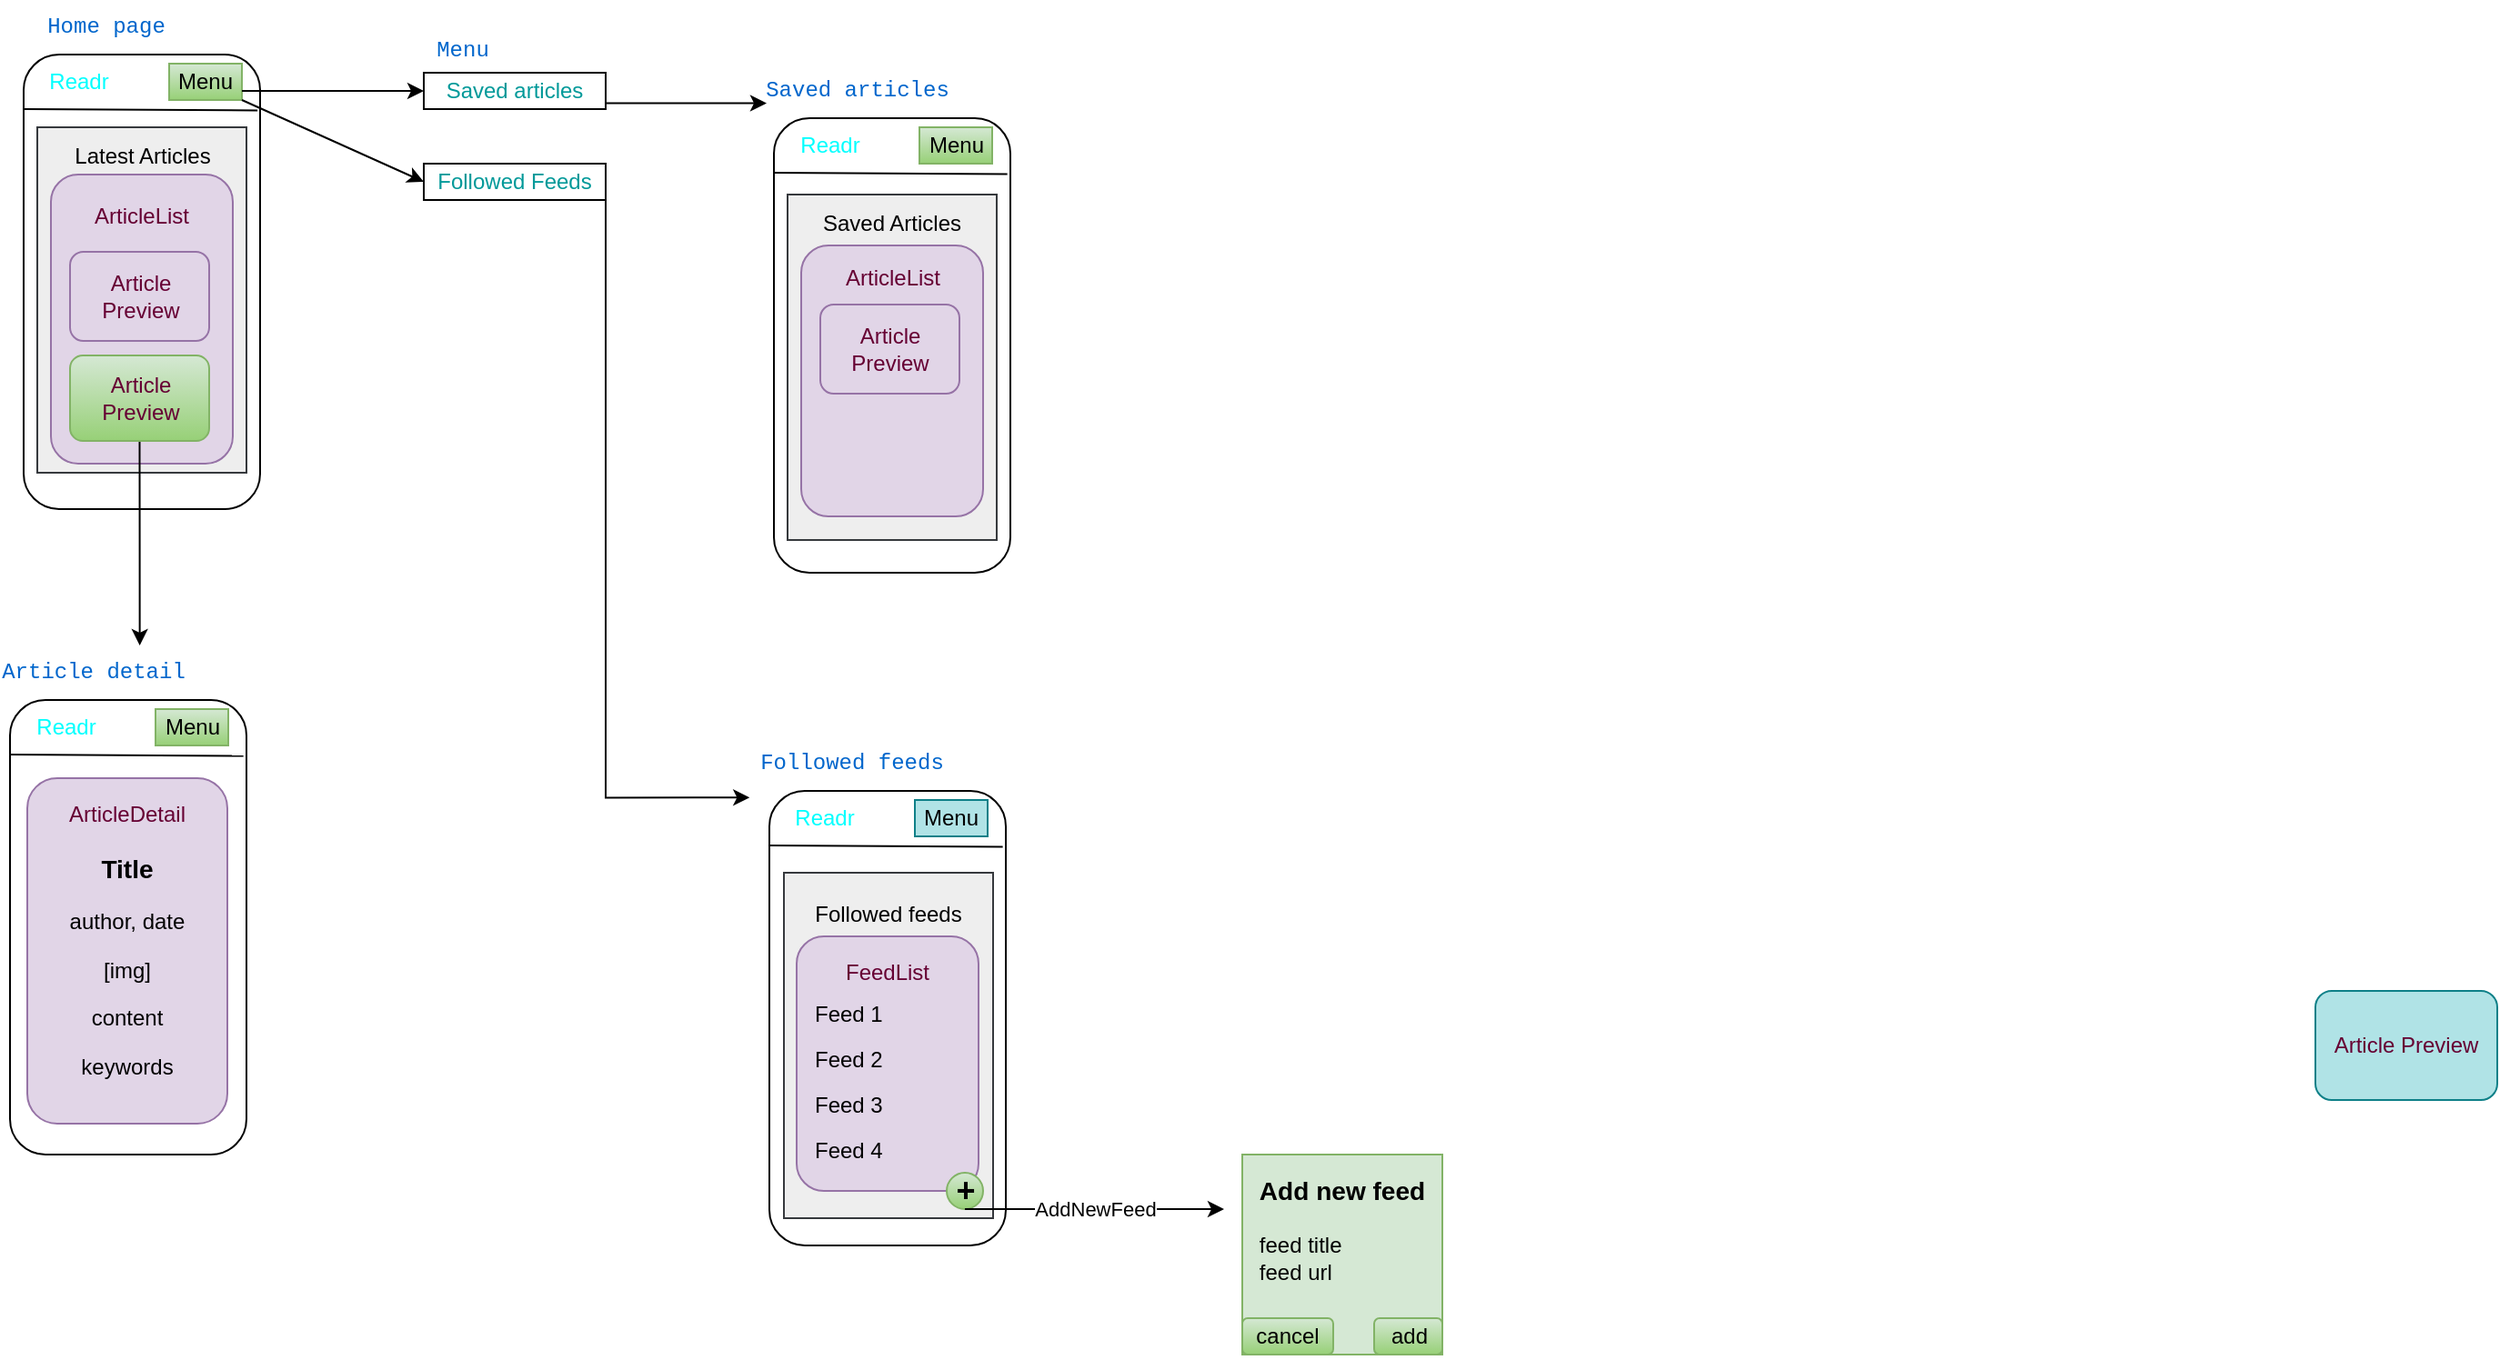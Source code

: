 <mxfile version="24.7.8">
  <diagram name="Page-1" id="lcg7GcMG5vurtqeYwImu">
    <mxGraphModel dx="1152" dy="660" grid="1" gridSize="10" guides="1" tooltips="1" connect="1" arrows="1" fold="1" page="1" pageScale="1" pageWidth="850" pageHeight="1100" math="0" shadow="0">
      <root>
        <mxCell id="0" />
        <mxCell id="1" parent="0" />
        <mxCell id="fSOtJAzHmyvu8JyNs4eT-2" value="" style="rounded=1;whiteSpace=wrap;html=1;" parent="1" vertex="1">
          <mxGeometry x="30" y="35" width="130" height="250" as="geometry" />
        </mxCell>
        <mxCell id="fSOtJAzHmyvu8JyNs4eT-3" value="&lt;font color=&quot;#0066cc&quot; face=&quot;Courier New&quot;&gt;Home&amp;nbsp;page&lt;/font&gt;" style="text;html=1;align=center;verticalAlign=middle;resizable=0;points=[];autosize=1;strokeColor=none;fillColor=none;fontFamily=Courier New;labelBackgroundColor=none;" parent="1" vertex="1">
          <mxGeometry x="30" y="5" width="90" height="30" as="geometry" />
        </mxCell>
        <mxCell id="fSOtJAzHmyvu8JyNs4eT-4" value="" style="endArrow=none;html=1;rounded=0;exitX=0.002;exitY=0.14;exitDx=0;exitDy=0;exitPerimeter=0;entryX=0.989;entryY=0.143;entryDx=0;entryDy=0;entryPerimeter=0;" parent="1" edge="1">
          <mxGeometry width="50" height="50" relative="1" as="geometry">
            <mxPoint x="30.26" y="65" as="sourcePoint" />
            <mxPoint x="158.57" y="65.75" as="targetPoint" />
          </mxGeometry>
        </mxCell>
        <mxCell id="fSOtJAzHmyvu8JyNs4eT-5" value="&lt;font&gt;Readr&lt;/font&gt;" style="text;html=1;align=center;verticalAlign=middle;resizable=0;points=[];autosize=1;strokeColor=none;fillColor=none;fontColor=#00FFFF;" parent="1" vertex="1">
          <mxGeometry x="30" y="35" width="60" height="30" as="geometry" />
        </mxCell>
        <mxCell id="fSOtJAzHmyvu8JyNs4eT-7" value="Menu" style="rounded=0;whiteSpace=wrap;html=1;fillColor=#d5e8d4;strokeColor=#82b366;gradientColor=#97d077;" parent="1" vertex="1">
          <mxGeometry x="110" y="40" width="40" height="20" as="geometry" />
        </mxCell>
        <mxCell id="fSOtJAzHmyvu8JyNs4eT-9" value="Latest Articles&lt;div&gt;&lt;br&gt;&lt;/div&gt;&lt;div&gt;&lt;br&gt;&lt;/div&gt;&lt;div&gt;&lt;br&gt;&lt;/div&gt;&lt;div&gt;&lt;br&gt;&lt;/div&gt;&lt;div&gt;&lt;br&gt;&lt;/div&gt;&lt;div&gt;&lt;br&gt;&lt;/div&gt;&lt;div&gt;&lt;br&gt;&lt;/div&gt;&lt;div&gt;&lt;br&gt;&lt;/div&gt;&lt;div&gt;&lt;br&gt;&lt;/div&gt;&lt;div&gt;&lt;br&gt;&lt;/div&gt;&lt;div&gt;&lt;br&gt;&lt;/div&gt;" style="rounded=0;whiteSpace=wrap;html=1;fillColor=#eeeeee;strokeColor=#36393d;" parent="1" vertex="1">
          <mxGeometry x="37.5" y="75" width="115" height="190" as="geometry" />
        </mxCell>
        <mxCell id="fSOtJAzHmyvu8JyNs4eT-12" value="" style="endArrow=classic;html=1;rounded=0;exitX=1;exitY=0.75;exitDx=0;exitDy=0;" parent="1" source="fSOtJAzHmyvu8JyNs4eT-7" edge="1">
          <mxGeometry width="50" height="50" relative="1" as="geometry">
            <mxPoint x="330" y="255" as="sourcePoint" />
            <mxPoint x="250" y="55" as="targetPoint" />
          </mxGeometry>
        </mxCell>
        <mxCell id="QgCz3kuBdeEGVtZZMiBr-15" style="edgeStyle=orthogonalEdgeStyle;rounded=0;orthogonalLoop=1;jettySize=auto;html=1;exitX=1;exitY=1;exitDx=0;exitDy=0;entryX=0.01;entryY=0.725;entryDx=0;entryDy=0;entryPerimeter=0;" edge="1" parent="1" source="fSOtJAzHmyvu8JyNs4eT-14" target="QgCz3kuBdeEGVtZZMiBr-6">
          <mxGeometry relative="1" as="geometry">
            <mxPoint x="430" y="140" as="targetPoint" />
            <Array as="points">
              <mxPoint x="350" y="62" />
            </Array>
          </mxGeometry>
        </mxCell>
        <mxCell id="fSOtJAzHmyvu8JyNs4eT-14" value="&lt;font color=&quot;#009999&quot;&gt;Saved articles&lt;/font&gt;" style="rounded=0;whiteSpace=wrap;html=1;fillColor=none;" parent="1" vertex="1">
          <mxGeometry x="250" y="45" width="100" height="20" as="geometry" />
        </mxCell>
        <mxCell id="fSOtJAzHmyvu8JyNs4eT-15" value="&lt;font color=&quot;#009999&quot;&gt;Followed Feeds&lt;/font&gt;" style="rounded=0;whiteSpace=wrap;html=1;" parent="1" vertex="1">
          <mxGeometry x="250" y="95" width="100" height="20" as="geometry" />
        </mxCell>
        <mxCell id="fSOtJAzHmyvu8JyNs4eT-17" value="&lt;font color=&quot;#0066cc&quot; face=&quot;Courier New&quot;&gt;Menu&lt;/font&gt;" style="text;html=1;align=center;verticalAlign=middle;resizable=0;points=[];autosize=1;strokeColor=none;fillColor=none;fontFamily=Courier New;labelBackgroundColor=none;" parent="1" vertex="1">
          <mxGeometry x="241" y="18" width="60" height="30" as="geometry" />
        </mxCell>
        <mxCell id="fSOtJAzHmyvu8JyNs4eT-18" value="" style="endArrow=classic;html=1;rounded=0;entryX=0;entryY=0.5;entryDx=0;entryDy=0;exitX=1;exitY=1;exitDx=0;exitDy=0;" parent="1" source="fSOtJAzHmyvu8JyNs4eT-7" target="fSOtJAzHmyvu8JyNs4eT-15" edge="1">
          <mxGeometry width="50" height="50" relative="1" as="geometry">
            <mxPoint x="210" y="90" as="sourcePoint" />
            <mxPoint x="380" y="200" as="targetPoint" />
          </mxGeometry>
        </mxCell>
        <mxCell id="QgCz3kuBdeEGVtZZMiBr-5" value="" style="rounded=1;whiteSpace=wrap;html=1;" vertex="1" parent="1">
          <mxGeometry x="442.5" y="70" width="130" height="250" as="geometry" />
        </mxCell>
        <mxCell id="QgCz3kuBdeEGVtZZMiBr-6" value="&lt;font color=&quot;#0066cc&quot; face=&quot;Courier New&quot;&gt;Saved articles&lt;/font&gt;" style="text;html=1;align=center;verticalAlign=middle;resizable=0;points=[];autosize=1;strokeColor=none;fillColor=none;fontFamily=Courier New;labelBackgroundColor=none;" vertex="1" parent="1">
          <mxGeometry x="437.5" y="40" width="100" height="30" as="geometry" />
        </mxCell>
        <mxCell id="QgCz3kuBdeEGVtZZMiBr-7" value="&lt;font&gt;Readr&lt;/font&gt;" style="text;html=1;align=center;verticalAlign=middle;resizable=0;points=[];autosize=1;strokeColor=none;fillColor=none;fontColor=#00FFFF;" vertex="1" parent="1">
          <mxGeometry x="442.5" y="70" width="60" height="30" as="geometry" />
        </mxCell>
        <mxCell id="QgCz3kuBdeEGVtZZMiBr-8" value="Menu" style="rounded=0;whiteSpace=wrap;html=1;fillColor=#d5e8d4;strokeColor=#82b366;gradientColor=#97d077;" vertex="1" parent="1">
          <mxGeometry x="522.5" y="75" width="40" height="20" as="geometry" />
        </mxCell>
        <mxCell id="QgCz3kuBdeEGVtZZMiBr-9" value="" style="endArrow=none;html=1;rounded=0;exitX=0.002;exitY=0.14;exitDx=0;exitDy=0;exitPerimeter=0;entryX=0.989;entryY=0.143;entryDx=0;entryDy=0;entryPerimeter=0;" edge="1" parent="1">
          <mxGeometry width="50" height="50" relative="1" as="geometry">
            <mxPoint x="442.5" y="100" as="sourcePoint" />
            <mxPoint x="570.81" y="100.75" as="targetPoint" />
          </mxGeometry>
        </mxCell>
        <mxCell id="QgCz3kuBdeEGVtZZMiBr-10" value="" style="rounded=1;whiteSpace=wrap;html=1;" vertex="1" parent="1">
          <mxGeometry x="440" y="440" width="130" height="250" as="geometry" />
        </mxCell>
        <mxCell id="QgCz3kuBdeEGVtZZMiBr-11" value="&lt;font color=&quot;#0066cc&quot; face=&quot;Courier New&quot;&gt;Followed feeds&lt;/font&gt;" style="text;html=1;align=center;verticalAlign=middle;resizable=0;points=[];autosize=1;strokeColor=none;fillColor=none;fontFamily=Courier New;labelBackgroundColor=none;" vertex="1" parent="1">
          <mxGeometry x="430" y="410" width="110" height="30" as="geometry" />
        </mxCell>
        <mxCell id="QgCz3kuBdeEGVtZZMiBr-12" value="&lt;font&gt;Readr&lt;/font&gt;" style="text;html=1;align=center;verticalAlign=middle;resizable=0;points=[];autosize=1;strokeColor=none;fillColor=none;fontColor=#00FFFF;" vertex="1" parent="1">
          <mxGeometry x="440" y="440" width="60" height="30" as="geometry" />
        </mxCell>
        <mxCell id="QgCz3kuBdeEGVtZZMiBr-13" value="Menu" style="rounded=0;whiteSpace=wrap;html=1;fillColor=#b0e3e6;strokeColor=#0e8088;" vertex="1" parent="1">
          <mxGeometry x="520" y="445" width="40" height="20" as="geometry" />
        </mxCell>
        <mxCell id="QgCz3kuBdeEGVtZZMiBr-14" value="" style="endArrow=none;html=1;rounded=0;exitX=0.002;exitY=0.14;exitDx=0;exitDy=0;exitPerimeter=0;entryX=0.989;entryY=0.143;entryDx=0;entryDy=0;entryPerimeter=0;" edge="1" parent="1">
          <mxGeometry width="50" height="50" relative="1" as="geometry">
            <mxPoint x="440" y="470" as="sourcePoint" />
            <mxPoint x="568.31" y="470.75" as="targetPoint" />
          </mxGeometry>
        </mxCell>
        <mxCell id="QgCz3kuBdeEGVtZZMiBr-16" style="edgeStyle=orthogonalEdgeStyle;rounded=0;orthogonalLoop=1;jettySize=auto;html=1;exitX=1;exitY=1;exitDx=0;exitDy=0;entryX=-0.008;entryY=1.122;entryDx=0;entryDy=0;entryPerimeter=0;" edge="1" parent="1" source="fSOtJAzHmyvu8JyNs4eT-15" target="QgCz3kuBdeEGVtZZMiBr-11">
          <mxGeometry relative="1" as="geometry" />
        </mxCell>
        <mxCell id="QgCz3kuBdeEGVtZZMiBr-19" value="&lt;div&gt;Saved Articles&lt;/div&gt;&lt;div&gt;&lt;br&gt;&lt;/div&gt;&lt;div&gt;&lt;br&gt;&lt;/div&gt;&lt;div&gt;&lt;br&gt;&lt;/div&gt;&lt;div&gt;&lt;br&gt;&lt;/div&gt;&lt;div&gt;&lt;br&gt;&lt;/div&gt;&lt;div&gt;&lt;br&gt;&lt;/div&gt;&lt;div&gt;&lt;br&gt;&lt;/div&gt;&lt;div&gt;&lt;br&gt;&lt;/div&gt;&lt;div&gt;&lt;br&gt;&lt;/div&gt;&lt;div&gt;&lt;br&gt;&lt;/div&gt;&lt;div&gt;&lt;br&gt;&lt;/div&gt;" style="rounded=0;whiteSpace=wrap;html=1;fillColor=#eeeeee;strokeColor=#36393d;" vertex="1" parent="1">
          <mxGeometry x="450" y="112" width="115" height="190" as="geometry" />
        </mxCell>
        <mxCell id="QgCz3kuBdeEGVtZZMiBr-21" value="&lt;font color=&quot;#660033&quot;&gt;Article Preview&lt;/font&gt;" style="rounded=1;whiteSpace=wrap;html=1;fillColor=#b0e3e6;strokeColor=#0e8088;" vertex="1" parent="1">
          <mxGeometry x="1290" y="550" width="100" height="60" as="geometry" />
        </mxCell>
        <mxCell id="QgCz3kuBdeEGVtZZMiBr-34" value="&lt;p&gt;&lt;font color=&quot;#660033&quot;&gt;ArticleList&lt;/font&gt;&lt;br&gt;&lt;br&gt;&lt;br&gt;&lt;br&gt;&lt;br&gt;&lt;br&gt;&lt;br&gt;&lt;/p&gt;&lt;div&gt;&lt;br&gt;&lt;/div&gt;&lt;div&gt;&lt;br&gt;&lt;/div&gt;" style="rounded=1;whiteSpace=wrap;html=1;fillColor=#e1d5e7;strokeColor=#9673a6;" vertex="1" parent="1">
          <mxGeometry x="45" y="101" width="100" height="159" as="geometry" />
        </mxCell>
        <mxCell id="QgCz3kuBdeEGVtZZMiBr-22" value="&lt;div&gt;Followed feeds&lt;/div&gt;&lt;div&gt;&lt;br&gt;&lt;/div&gt;&lt;div&gt;&lt;br&gt;&lt;/div&gt;&lt;div&gt;&lt;br&gt;&lt;/div&gt;&lt;div&gt;&lt;br&gt;&lt;/div&gt;&lt;div&gt;&lt;br&gt;&lt;/div&gt;&lt;div&gt;&lt;br&gt;&lt;/div&gt;&lt;div&gt;&lt;br&gt;&lt;/div&gt;&lt;div&gt;&lt;br&gt;&lt;/div&gt;&lt;div&gt;&lt;br&gt;&lt;/div&gt;&lt;div&gt;&lt;br&gt;&lt;/div&gt;" style="rounded=0;whiteSpace=wrap;html=1;fillColor=#eeeeee;strokeColor=#36393d;" vertex="1" parent="1">
          <mxGeometry x="448" y="485" width="115" height="190" as="geometry" />
        </mxCell>
        <mxCell id="QgCz3kuBdeEGVtZZMiBr-32" value="&lt;font color=&quot;#660033&quot;&gt;FeedList&lt;/font&gt;&lt;div&gt;&lt;font color=&quot;#660033&quot;&gt;&lt;br&gt;&lt;/font&gt;&lt;/div&gt;&lt;div&gt;&lt;font color=&quot;#660033&quot;&gt;&lt;br&gt;&lt;/font&gt;&lt;/div&gt;&lt;div&gt;&lt;font color=&quot;#660033&quot;&gt;&lt;br&gt;&lt;/font&gt;&lt;/div&gt;&lt;div&gt;&lt;font color=&quot;#660033&quot;&gt;&lt;br&gt;&lt;/font&gt;&lt;/div&gt;&lt;div&gt;&lt;font color=&quot;#660033&quot;&gt;&lt;br&gt;&lt;/font&gt;&lt;/div&gt;&lt;div&gt;&lt;font color=&quot;#660033&quot;&gt;&lt;br&gt;&lt;/font&gt;&lt;/div&gt;&lt;div&gt;&lt;br&gt;&lt;/div&gt;" style="rounded=1;whiteSpace=wrap;html=1;fillColor=#e1d5e7;strokeColor=#9673a6;" vertex="1" parent="1">
          <mxGeometry x="455" y="520" width="100" height="140" as="geometry" />
        </mxCell>
        <mxCell id="QgCz3kuBdeEGVtZZMiBr-23" value="" style="shape=table;startSize=0;container=1;collapsible=0;childLayout=tableLayout;fontSize=11;fillColor=none;strokeColor=none;" vertex="1" parent="1">
          <mxGeometry x="457.5" y="550" width="60" height="100" as="geometry" />
        </mxCell>
        <mxCell id="QgCz3kuBdeEGVtZZMiBr-24" value="" style="shape=tableRow;horizontal=0;startSize=0;swimlaneHead=0;swimlaneBody=0;strokeColor=inherit;top=0;left=0;bottom=0;right=0;collapsible=0;dropTarget=0;fillColor=none;points=[[0,0.5],[1,0.5]];portConstraint=eastwest;fontSize=16;" vertex="1" parent="QgCz3kuBdeEGVtZZMiBr-23">
          <mxGeometry width="60" height="26" as="geometry" />
        </mxCell>
        <mxCell id="QgCz3kuBdeEGVtZZMiBr-25" value="Feed 1" style="shape=partialRectangle;html=1;whiteSpace=wrap;connectable=0;strokeColor=inherit;overflow=hidden;fillColor=none;top=0;left=0;bottom=0;right=0;pointerEvents=1;fontSize=12;align=left;spacingLeft=5;" vertex="1" parent="QgCz3kuBdeEGVtZZMiBr-24">
          <mxGeometry width="60" height="26" as="geometry">
            <mxRectangle width="60" height="26" as="alternateBounds" />
          </mxGeometry>
        </mxCell>
        <mxCell id="QgCz3kuBdeEGVtZZMiBr-26" value="" style="shape=tableRow;horizontal=0;startSize=0;swimlaneHead=0;swimlaneBody=0;strokeColor=inherit;top=0;left=0;bottom=0;right=0;collapsible=0;dropTarget=0;fillColor=none;points=[[0,0.5],[1,0.5]];portConstraint=eastwest;fontSize=16;" vertex="1" parent="QgCz3kuBdeEGVtZZMiBr-23">
          <mxGeometry y="26" width="60" height="24" as="geometry" />
        </mxCell>
        <mxCell id="QgCz3kuBdeEGVtZZMiBr-27" value="Feed 2" style="shape=partialRectangle;html=1;whiteSpace=wrap;connectable=0;strokeColor=inherit;overflow=hidden;fillColor=none;top=0;left=0;bottom=0;right=0;pointerEvents=1;fontSize=12;align=left;spacingLeft=5;" vertex="1" parent="QgCz3kuBdeEGVtZZMiBr-26">
          <mxGeometry width="60" height="24" as="geometry">
            <mxRectangle width="60" height="24" as="alternateBounds" />
          </mxGeometry>
        </mxCell>
        <mxCell id="QgCz3kuBdeEGVtZZMiBr-28" value="" style="shape=tableRow;horizontal=0;startSize=0;swimlaneHead=0;swimlaneBody=0;strokeColor=inherit;top=0;left=0;bottom=0;right=0;collapsible=0;dropTarget=0;fillColor=none;points=[[0,0.5],[1,0.5]];portConstraint=eastwest;fontSize=16;" vertex="1" parent="QgCz3kuBdeEGVtZZMiBr-23">
          <mxGeometry y="50" width="60" height="26" as="geometry" />
        </mxCell>
        <mxCell id="QgCz3kuBdeEGVtZZMiBr-29" value="Feed 3" style="shape=partialRectangle;html=1;whiteSpace=wrap;connectable=0;strokeColor=inherit;overflow=hidden;fillColor=none;top=0;left=0;bottom=0;right=0;pointerEvents=1;fontSize=12;align=left;spacingLeft=5;" vertex="1" parent="QgCz3kuBdeEGVtZZMiBr-28">
          <mxGeometry width="60" height="26" as="geometry">
            <mxRectangle width="60" height="26" as="alternateBounds" />
          </mxGeometry>
        </mxCell>
        <mxCell id="QgCz3kuBdeEGVtZZMiBr-30" style="shape=tableRow;horizontal=0;startSize=0;swimlaneHead=0;swimlaneBody=0;strokeColor=inherit;top=0;left=0;bottom=0;right=0;collapsible=0;dropTarget=0;fillColor=none;points=[[0,0.5],[1,0.5]];portConstraint=eastwest;fontSize=16;" vertex="1" parent="QgCz3kuBdeEGVtZZMiBr-23">
          <mxGeometry y="76" width="60" height="24" as="geometry" />
        </mxCell>
        <mxCell id="QgCz3kuBdeEGVtZZMiBr-31" value="Feed 4" style="shape=partialRectangle;html=1;whiteSpace=wrap;connectable=0;strokeColor=inherit;overflow=hidden;fillColor=none;top=0;left=0;bottom=0;right=0;pointerEvents=1;fontSize=12;align=left;spacingLeft=5;" vertex="1" parent="QgCz3kuBdeEGVtZZMiBr-30">
          <mxGeometry width="60" height="24" as="geometry">
            <mxRectangle width="60" height="24" as="alternateBounds" />
          </mxGeometry>
        </mxCell>
        <mxCell id="fSOtJAzHmyvu8JyNs4eT-10" value="&lt;font color=&quot;#660033&quot;&gt;Article Preview&lt;/font&gt;" style="rounded=1;whiteSpace=wrap;html=1;fillColor=#e1d5e7;strokeColor=#9673a6;" parent="1" vertex="1">
          <mxGeometry x="55.5" y="143.5" width="76.5" height="49" as="geometry" />
        </mxCell>
        <mxCell id="QgCz3kuBdeEGVtZZMiBr-46" style="edgeStyle=orthogonalEdgeStyle;rounded=0;orthogonalLoop=1;jettySize=auto;html=1;exitX=0.5;exitY=1;exitDx=0;exitDy=0;" edge="1" parent="1" source="fSOtJAzHmyvu8JyNs4eT-11">
          <mxGeometry relative="1" as="geometry">
            <mxPoint x="93.833" y="360" as="targetPoint" />
          </mxGeometry>
        </mxCell>
        <mxCell id="fSOtJAzHmyvu8JyNs4eT-11" value="&lt;font color=&quot;#660033&quot;&gt;Article Preview&lt;/font&gt;" style="rounded=1;whiteSpace=wrap;html=1;fillColor=#d5e8d4;strokeColor=#82b366;gradientColor=#97d077;" parent="1" vertex="1">
          <mxGeometry x="55.5" y="200.5" width="76.5" height="47" as="geometry" />
        </mxCell>
        <mxCell id="QgCz3kuBdeEGVtZZMiBr-35" value="&lt;p&gt;&lt;font color=&quot;#660033&quot;&gt;ArticleList&lt;/font&gt;&lt;br&gt;&lt;br&gt;&lt;br&gt;&lt;br&gt;&lt;br&gt;&lt;br&gt;&lt;br&gt;&lt;/p&gt;&lt;div&gt;&lt;br&gt;&lt;/div&gt;&lt;div&gt;&lt;br&gt;&lt;/div&gt;" style="rounded=1;whiteSpace=wrap;html=1;fillColor=#e1d5e7;strokeColor=#9673a6;" vertex="1" parent="1">
          <mxGeometry x="457.5" y="140" width="100" height="149" as="geometry" />
        </mxCell>
        <mxCell id="QgCz3kuBdeEGVtZZMiBr-36" value="&lt;font color=&quot;#660033&quot;&gt;Article Preview&lt;/font&gt;" style="rounded=1;whiteSpace=wrap;html=1;fillColor=#e1d5e7;strokeColor=#9673a6;" vertex="1" parent="1">
          <mxGeometry x="468" y="172.5" width="76.5" height="49" as="geometry" />
        </mxCell>
        <mxCell id="QgCz3kuBdeEGVtZZMiBr-38" value="&lt;h2&gt;+&lt;/h2&gt;" style="ellipse;whiteSpace=wrap;html=1;aspect=fixed;fillColor=#d5e8d4;strokeColor=#82b366;gradientColor=#97d077;" vertex="1" parent="1">
          <mxGeometry x="537.5" y="650" width="20" height="20" as="geometry" />
        </mxCell>
        <mxCell id="QgCz3kuBdeEGVtZZMiBr-40" value="" style="endArrow=classic;html=1;rounded=0;exitX=0.5;exitY=1;exitDx=0;exitDy=0;" edge="1" parent="1" source="QgCz3kuBdeEGVtZZMiBr-38">
          <mxGeometry relative="1" as="geometry">
            <mxPoint x="420" y="570" as="sourcePoint" />
            <mxPoint x="690" y="670" as="targetPoint" />
          </mxGeometry>
        </mxCell>
        <mxCell id="QgCz3kuBdeEGVtZZMiBr-41" value="AddNewFeed" style="edgeLabel;resizable=0;html=1;;align=center;verticalAlign=middle;" connectable="0" vertex="1" parent="QgCz3kuBdeEGVtZZMiBr-40">
          <mxGeometry relative="1" as="geometry" />
        </mxCell>
        <mxCell id="QgCz3kuBdeEGVtZZMiBr-43" value="&lt;h3&gt;Add new feed&lt;/h3&gt;&lt;pre&gt;&lt;div style=&quot;text-align: left;&quot;&gt;&lt;span style=&quot;background-color: initial; font-family: Helvetica; white-space: normal;&quot;&gt;feed title&lt;/span&gt;&lt;/div&gt;&lt;div style=&quot;text-align: left;&quot;&gt;&lt;span style=&quot;background-color: initial; font-family: Helvetica; white-space: normal;&quot;&gt;feed url&lt;/span&gt;&lt;/div&gt;&lt;div style=&quot;text-align: left;&quot;&gt;&lt;span style=&quot;background-color: initial; font-family: Helvetica; white-space: normal;&quot;&gt;&lt;br&gt;&lt;/span&gt;&lt;/div&gt;&lt;/pre&gt;&lt;div&gt;&lt;br&gt;&lt;/div&gt;" style="whiteSpace=wrap;html=1;aspect=fixed;fillColor=#d5e8d4;strokeColor=#82b366;" vertex="1" parent="1">
          <mxGeometry x="700" y="640" width="110" height="110" as="geometry" />
        </mxCell>
        <mxCell id="QgCz3kuBdeEGVtZZMiBr-44" value="add" style="rounded=1;whiteSpace=wrap;html=1;fillColor=#d5e8d4;gradientColor=#97d077;strokeColor=#82b366;" vertex="1" parent="1">
          <mxGeometry x="772.5" y="730" width="37.5" height="20" as="geometry" />
        </mxCell>
        <mxCell id="QgCz3kuBdeEGVtZZMiBr-45" value="cancel" style="rounded=1;whiteSpace=wrap;html=1;fillColor=#d5e8d4;gradientColor=#97d077;strokeColor=#82b366;" vertex="1" parent="1">
          <mxGeometry x="700" y="730" width="50" height="20" as="geometry" />
        </mxCell>
        <mxCell id="QgCz3kuBdeEGVtZZMiBr-47" value="" style="rounded=1;whiteSpace=wrap;html=1;" vertex="1" parent="1">
          <mxGeometry x="22.5" y="390" width="130" height="250" as="geometry" />
        </mxCell>
        <mxCell id="QgCz3kuBdeEGVtZZMiBr-48" value="&lt;font color=&quot;#0066cc&quot; face=&quot;Courier New&quot;&gt;Article detail&lt;/font&gt;" style="text;html=1;align=center;verticalAlign=middle;resizable=0;points=[];autosize=1;strokeColor=none;fillColor=none;fontFamily=Courier New;labelBackgroundColor=none;" vertex="1" parent="1">
          <mxGeometry x="22.5" y="360" width="90" height="30" as="geometry" />
        </mxCell>
        <mxCell id="QgCz3kuBdeEGVtZZMiBr-49" value="&lt;font&gt;Readr&lt;/font&gt;" style="text;html=1;align=center;verticalAlign=middle;resizable=0;points=[];autosize=1;strokeColor=none;fillColor=none;fontColor=#00FFFF;" vertex="1" parent="1">
          <mxGeometry x="22.5" y="390" width="60" height="30" as="geometry" />
        </mxCell>
        <mxCell id="QgCz3kuBdeEGVtZZMiBr-50" value="Menu" style="rounded=0;whiteSpace=wrap;html=1;fillColor=#d5e8d4;strokeColor=#82b366;gradientColor=#97d077;" vertex="1" parent="1">
          <mxGeometry x="102.5" y="395" width="40" height="20" as="geometry" />
        </mxCell>
        <mxCell id="QgCz3kuBdeEGVtZZMiBr-51" value="" style="endArrow=none;html=1;rounded=0;exitX=0.002;exitY=0.14;exitDx=0;exitDy=0;exitPerimeter=0;entryX=0.989;entryY=0.143;entryDx=0;entryDy=0;entryPerimeter=0;" edge="1" parent="1">
          <mxGeometry width="50" height="50" relative="1" as="geometry">
            <mxPoint x="22.5" y="420" as="sourcePoint" />
            <mxPoint x="150.81" y="420.75" as="targetPoint" />
          </mxGeometry>
        </mxCell>
        <mxCell id="QgCz3kuBdeEGVtZZMiBr-54" value="&lt;font color=&quot;#660033&quot;&gt;ArticleDetail&lt;/font&gt;&lt;h3&gt;Title&lt;/h3&gt;&lt;p&gt;author, date&lt;br&gt;&lt;/p&gt;&lt;p&gt;[img]&lt;/p&gt;&lt;p&gt;content&lt;/p&gt;&lt;p&gt;keywords&lt;/p&gt;" style="rounded=1;whiteSpace=wrap;html=1;fillColor=#e1d5e7;strokeColor=#9673a6;" vertex="1" parent="1">
          <mxGeometry x="32" y="433" width="110" height="190" as="geometry" />
        </mxCell>
      </root>
    </mxGraphModel>
  </diagram>
</mxfile>
